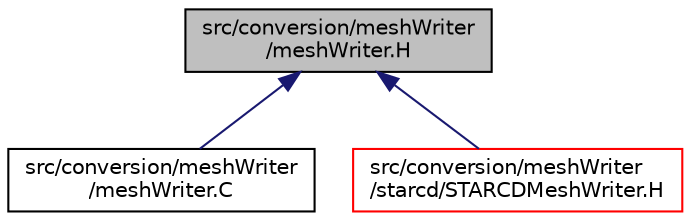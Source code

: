 digraph "src/conversion/meshWriter/meshWriter.H"
{
  bgcolor="transparent";
  edge [fontname="Helvetica",fontsize="10",labelfontname="Helvetica",labelfontsize="10"];
  node [fontname="Helvetica",fontsize="10",shape=record];
  Node1 [label="src/conversion/meshWriter\l/meshWriter.H",height=0.2,width=0.4,color="black", fillcolor="grey75", style="filled", fontcolor="black"];
  Node1 -> Node2 [dir="back",color="midnightblue",fontsize="10",style="solid",fontname="Helvetica"];
  Node2 [label="src/conversion/meshWriter\l/meshWriter.C",height=0.2,width=0.4,color="black",URL="$a04710.html"];
  Node1 -> Node3 [dir="back",color="midnightblue",fontsize="10",style="solid",fontname="Helvetica"];
  Node3 [label="src/conversion/meshWriter\l/starcd/STARCDMeshWriter.H",height=0.2,width=0.4,color="red",URL="$a04713.html"];
}
